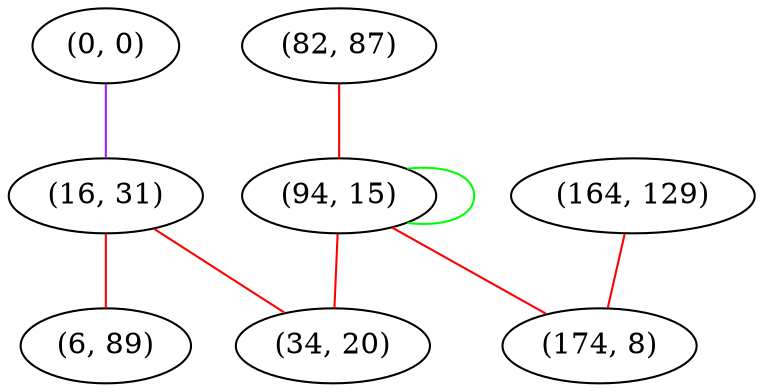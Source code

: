 graph "" {
"(82, 87)";
"(0, 0)";
"(94, 15)";
"(16, 31)";
"(34, 20)";
"(6, 89)";
"(164, 129)";
"(174, 8)";
"(82, 87)" -- "(94, 15)"  [color=red, key=0, weight=1];
"(0, 0)" -- "(16, 31)"  [color=purple, key=0, weight=4];
"(94, 15)" -- "(94, 15)"  [color=green, key=0, weight=2];
"(94, 15)" -- "(34, 20)"  [color=red, key=0, weight=1];
"(94, 15)" -- "(174, 8)"  [color=red, key=0, weight=1];
"(16, 31)" -- "(6, 89)"  [color=red, key=0, weight=1];
"(16, 31)" -- "(34, 20)"  [color=red, key=0, weight=1];
"(164, 129)" -- "(174, 8)"  [color=red, key=0, weight=1];
}
